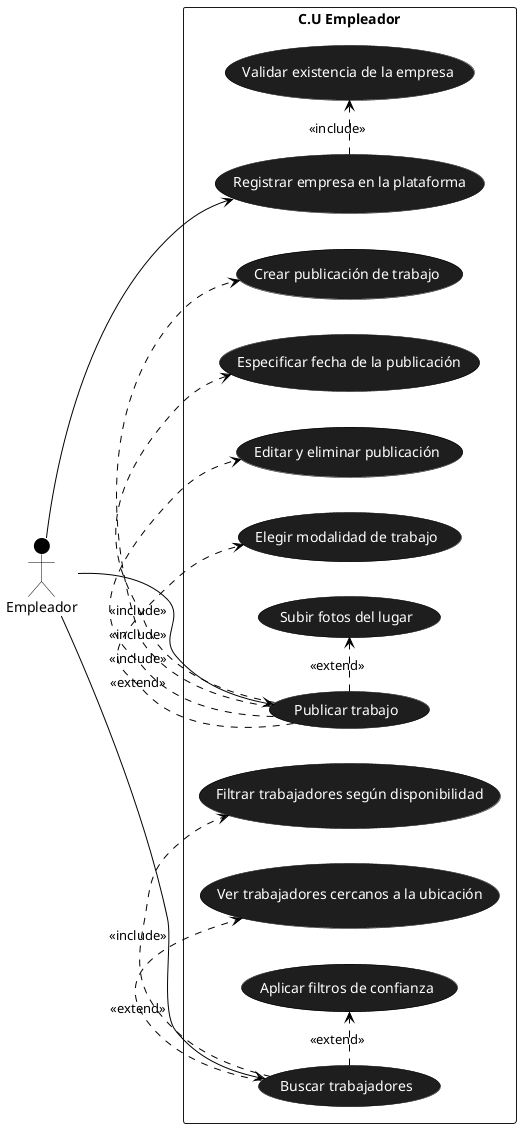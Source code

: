 @startuml c
left to right direction
skinparam backgroundColor #0000
skinparam actorStyle stick
skinparam usecase {
  BackgroundColor #1E1E1E
  BorderColor black
  ArrowColor black
  FontColor white
}
skinparam actor {
  BackgroundColor black
  BorderColor black
  FontColor black
}

actor Empleador

rectangle "C.U Empleador" {
    Empleador --> (Registrar empresa en la plataforma)
    (Registrar empresa en la plataforma) .> (Validar existencia de la empresa) : <<include>>

    Empleador --> (Publicar trabajo)
    (Publicar trabajo) .> (Crear publicación de trabajo) : <<include>>
    (Publicar trabajo) .> (Especificar fecha de la publicación) : <<include>>
    (Publicar trabajo) .> (Editar y eliminar publicación) : <<include>>
    (Publicar trabajo) .> (Elegir modalidad de trabajo) : <<extend>>
    (Publicar trabajo) .> (Subir fotos del lugar) : <<extend>>

    Empleador --> (Buscar trabajadores)
    (Buscar trabajadores) .> (Filtrar trabajadores según disponibilidad) : <<include>>
    (Buscar trabajadores) .> (Ver trabajadores cercanos a la ubicación) : <<extend>>
    (Buscar trabajadores) .> (Aplicar filtros de confianza) : <<extend>>
}
@enduml
